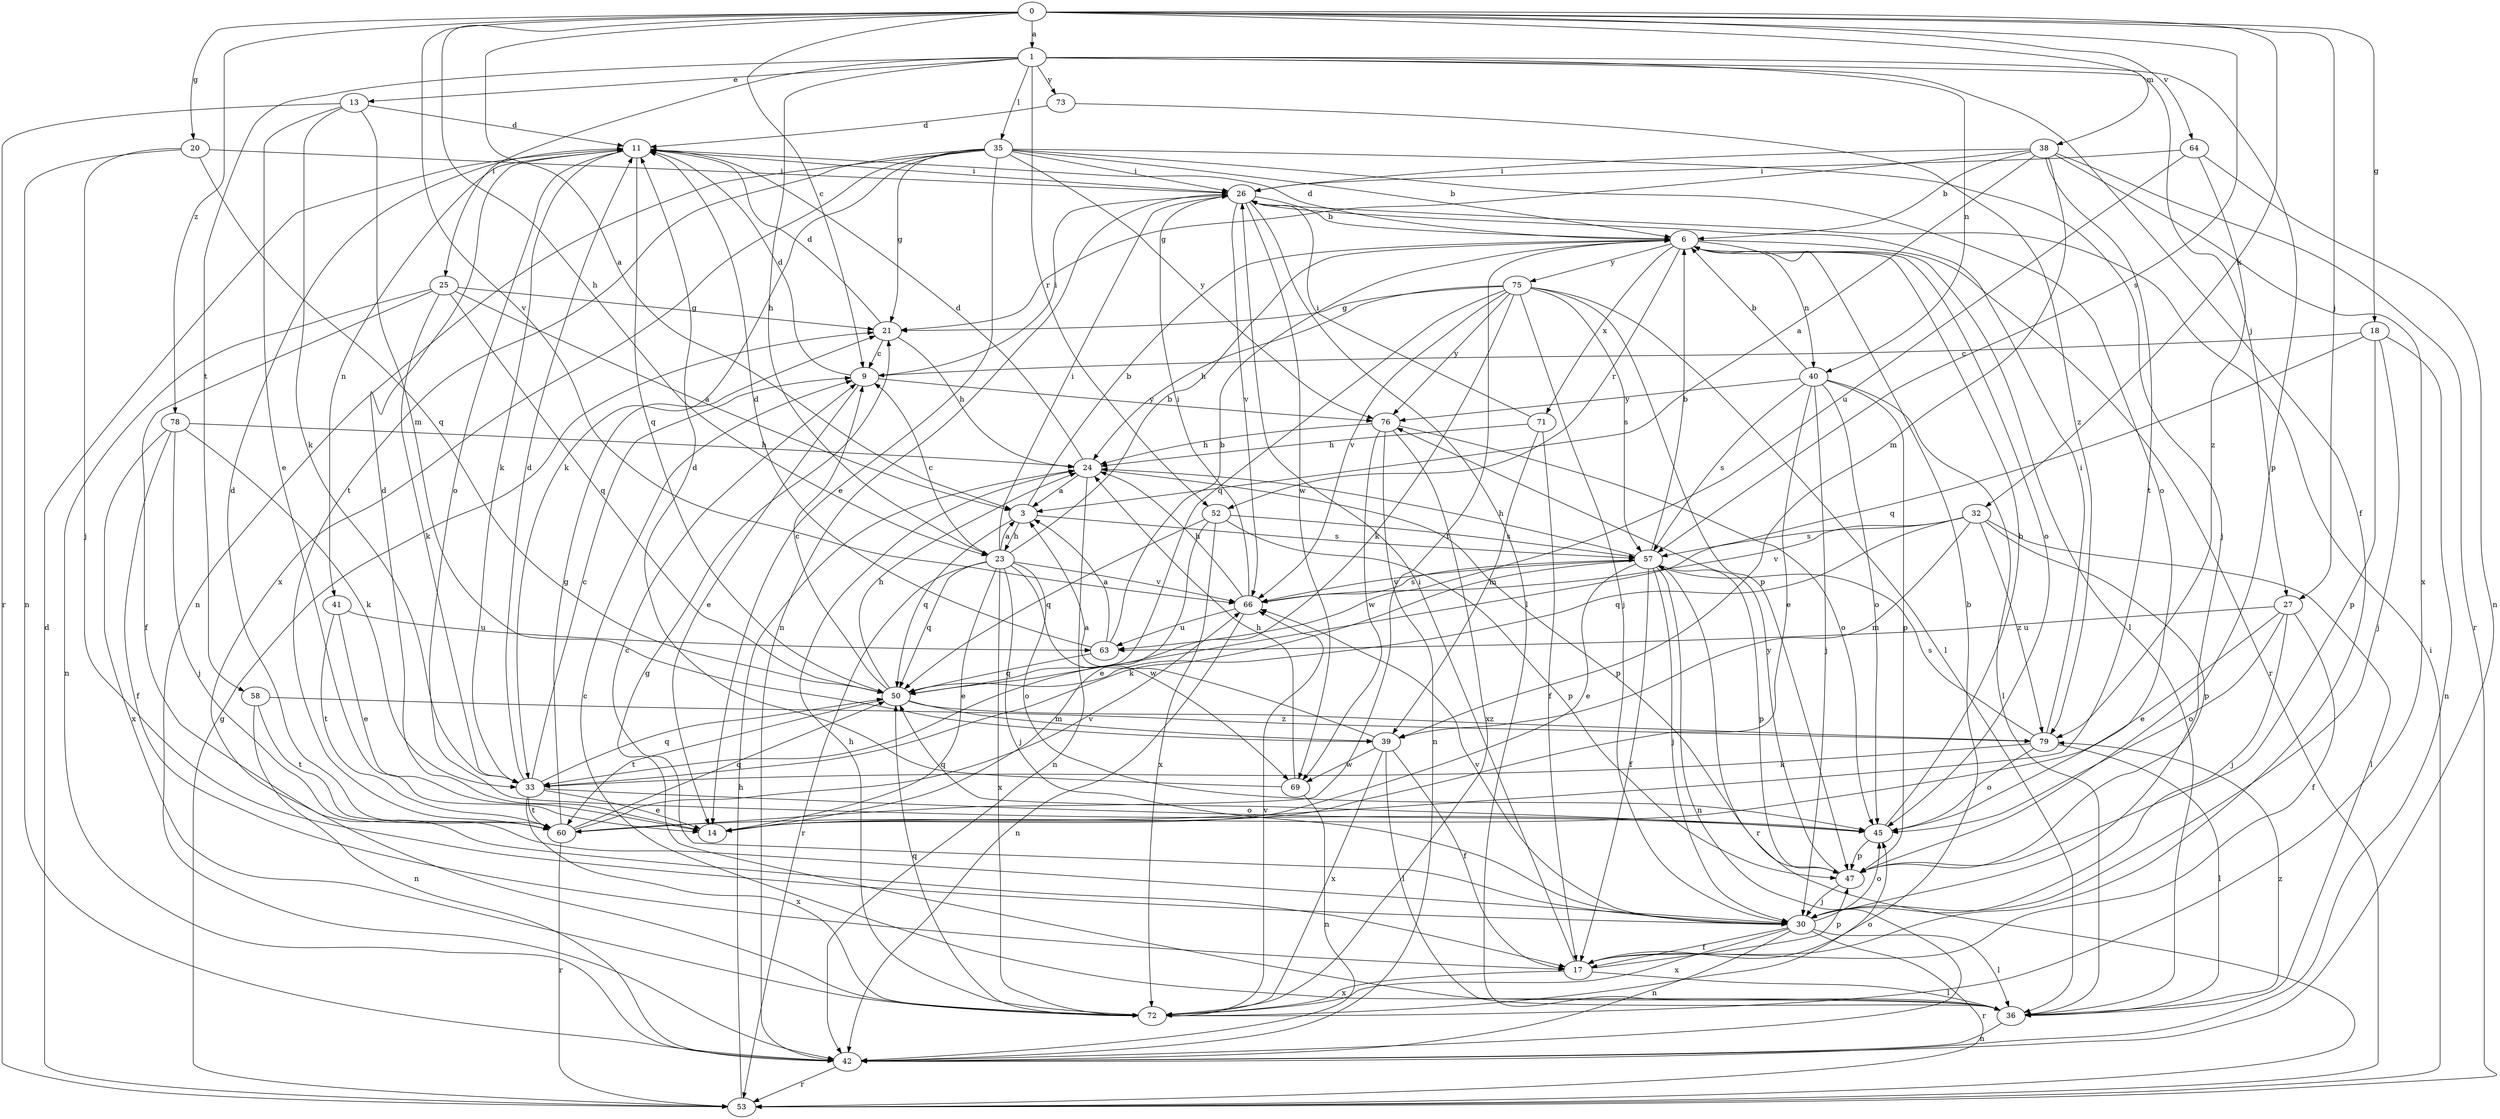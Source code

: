 strict digraph  {
0;
1;
3;
6;
9;
11;
13;
14;
17;
18;
20;
21;
23;
24;
25;
26;
27;
30;
32;
33;
35;
36;
38;
39;
40;
41;
42;
45;
47;
50;
52;
53;
57;
58;
60;
63;
64;
66;
69;
71;
72;
73;
75;
76;
78;
79;
0 -> 1  [label=a];
0 -> 3  [label=a];
0 -> 9  [label=c];
0 -> 18  [label=g];
0 -> 20  [label=g];
0 -> 23  [label=h];
0 -> 27  [label=j];
0 -> 32  [label=k];
0 -> 38  [label=m];
0 -> 57  [label=s];
0 -> 64  [label=v];
0 -> 66  [label=v];
0 -> 78  [label=z];
1 -> 13  [label=e];
1 -> 17  [label=f];
1 -> 23  [label=h];
1 -> 25  [label=i];
1 -> 27  [label=j];
1 -> 35  [label=l];
1 -> 40  [label=n];
1 -> 47  [label=p];
1 -> 52  [label=r];
1 -> 58  [label=t];
1 -> 73  [label=y];
3 -> 6  [label=b];
3 -> 23  [label=h];
3 -> 50  [label=q];
3 -> 57  [label=s];
6 -> 11  [label=d];
6 -> 36  [label=l];
6 -> 40  [label=n];
6 -> 45  [label=o];
6 -> 52  [label=r];
6 -> 53  [label=r];
6 -> 60  [label=t];
6 -> 71  [label=x];
6 -> 75  [label=y];
9 -> 11  [label=d];
9 -> 14  [label=e];
9 -> 26  [label=i];
9 -> 76  [label=y];
11 -> 26  [label=i];
11 -> 33  [label=k];
11 -> 41  [label=n];
11 -> 45  [label=o];
11 -> 50  [label=q];
13 -> 11  [label=d];
13 -> 14  [label=e];
13 -> 33  [label=k];
13 -> 39  [label=m];
13 -> 53  [label=r];
14 -> 11  [label=d];
17 -> 6  [label=b];
17 -> 26  [label=i];
17 -> 36  [label=l];
17 -> 47  [label=p];
17 -> 72  [label=x];
18 -> 9  [label=c];
18 -> 30  [label=j];
18 -> 42  [label=n];
18 -> 47  [label=p];
18 -> 50  [label=q];
20 -> 26  [label=i];
20 -> 30  [label=j];
20 -> 42  [label=n];
20 -> 50  [label=q];
21 -> 9  [label=c];
21 -> 11  [label=d];
21 -> 24  [label=h];
23 -> 3  [label=a];
23 -> 6  [label=b];
23 -> 9  [label=c];
23 -> 14  [label=e];
23 -> 26  [label=i];
23 -> 30  [label=j];
23 -> 45  [label=o];
23 -> 50  [label=q];
23 -> 53  [label=r];
23 -> 66  [label=v];
23 -> 69  [label=w];
23 -> 72  [label=x];
24 -> 3  [label=a];
24 -> 11  [label=d];
24 -> 42  [label=n];
24 -> 47  [label=p];
25 -> 3  [label=a];
25 -> 17  [label=f];
25 -> 21  [label=g];
25 -> 33  [label=k];
25 -> 42  [label=n];
25 -> 50  [label=q];
26 -> 6  [label=b];
26 -> 36  [label=l];
26 -> 42  [label=n];
26 -> 66  [label=v];
26 -> 69  [label=w];
27 -> 14  [label=e];
27 -> 17  [label=f];
27 -> 30  [label=j];
27 -> 45  [label=o];
27 -> 63  [label=u];
30 -> 9  [label=c];
30 -> 17  [label=f];
30 -> 36  [label=l];
30 -> 42  [label=n];
30 -> 45  [label=o];
30 -> 53  [label=r];
30 -> 66  [label=v];
30 -> 72  [label=x];
32 -> 36  [label=l];
32 -> 39  [label=m];
32 -> 47  [label=p];
32 -> 50  [label=q];
32 -> 57  [label=s];
32 -> 66  [label=v];
32 -> 79  [label=z];
33 -> 9  [label=c];
33 -> 11  [label=d];
33 -> 14  [label=e];
33 -> 45  [label=o];
33 -> 50  [label=q];
33 -> 60  [label=t];
33 -> 72  [label=x];
35 -> 6  [label=b];
35 -> 14  [label=e];
35 -> 21  [label=g];
35 -> 26  [label=i];
35 -> 30  [label=j];
35 -> 33  [label=k];
35 -> 42  [label=n];
35 -> 45  [label=o];
35 -> 60  [label=t];
35 -> 72  [label=x];
35 -> 76  [label=y];
36 -> 9  [label=c];
36 -> 21  [label=g];
36 -> 42  [label=n];
36 -> 79  [label=z];
38 -> 3  [label=a];
38 -> 6  [label=b];
38 -> 21  [label=g];
38 -> 26  [label=i];
38 -> 39  [label=m];
38 -> 53  [label=r];
38 -> 60  [label=t];
38 -> 72  [label=x];
39 -> 3  [label=a];
39 -> 17  [label=f];
39 -> 36  [label=l];
39 -> 69  [label=w];
39 -> 72  [label=x];
40 -> 6  [label=b];
40 -> 14  [label=e];
40 -> 30  [label=j];
40 -> 36  [label=l];
40 -> 45  [label=o];
40 -> 47  [label=p];
40 -> 57  [label=s];
40 -> 76  [label=y];
41 -> 14  [label=e];
41 -> 60  [label=t];
41 -> 63  [label=u];
42 -> 53  [label=r];
45 -> 6  [label=b];
45 -> 47  [label=p];
45 -> 50  [label=q];
47 -> 30  [label=j];
47 -> 76  [label=y];
50 -> 9  [label=c];
50 -> 24  [label=h];
50 -> 39  [label=m];
50 -> 60  [label=t];
50 -> 79  [label=z];
52 -> 14  [label=e];
52 -> 47  [label=p];
52 -> 50  [label=q];
52 -> 57  [label=s];
52 -> 72  [label=x];
53 -> 11  [label=d];
53 -> 21  [label=g];
53 -> 24  [label=h];
53 -> 26  [label=i];
57 -> 6  [label=b];
57 -> 14  [label=e];
57 -> 17  [label=f];
57 -> 24  [label=h];
57 -> 30  [label=j];
57 -> 33  [label=k];
57 -> 42  [label=n];
57 -> 47  [label=p];
57 -> 53  [label=r];
57 -> 66  [label=v];
58 -> 42  [label=n];
58 -> 60  [label=t];
58 -> 79  [label=z];
60 -> 11  [label=d];
60 -> 21  [label=g];
60 -> 50  [label=q];
60 -> 53  [label=r];
60 -> 66  [label=v];
63 -> 3  [label=a];
63 -> 6  [label=b];
63 -> 11  [label=d];
63 -> 50  [label=q];
64 -> 26  [label=i];
64 -> 42  [label=n];
64 -> 63  [label=u];
64 -> 79  [label=z];
66 -> 24  [label=h];
66 -> 26  [label=i];
66 -> 42  [label=n];
66 -> 57  [label=s];
66 -> 63  [label=u];
69 -> 11  [label=d];
69 -> 24  [label=h];
69 -> 42  [label=n];
71 -> 17  [label=f];
71 -> 24  [label=h];
71 -> 26  [label=i];
71 -> 39  [label=m];
72 -> 24  [label=h];
72 -> 45  [label=o];
72 -> 50  [label=q];
72 -> 66  [label=v];
73 -> 11  [label=d];
73 -> 79  [label=z];
75 -> 21  [label=g];
75 -> 24  [label=h];
75 -> 30  [label=j];
75 -> 33  [label=k];
75 -> 36  [label=l];
75 -> 47  [label=p];
75 -> 50  [label=q];
75 -> 57  [label=s];
75 -> 66  [label=v];
75 -> 76  [label=y];
76 -> 24  [label=h];
76 -> 42  [label=n];
76 -> 45  [label=o];
76 -> 69  [label=w];
76 -> 72  [label=x];
78 -> 17  [label=f];
78 -> 24  [label=h];
78 -> 30  [label=j];
78 -> 33  [label=k];
78 -> 72  [label=x];
79 -> 26  [label=i];
79 -> 33  [label=k];
79 -> 36  [label=l];
79 -> 45  [label=o];
79 -> 57  [label=s];
}
